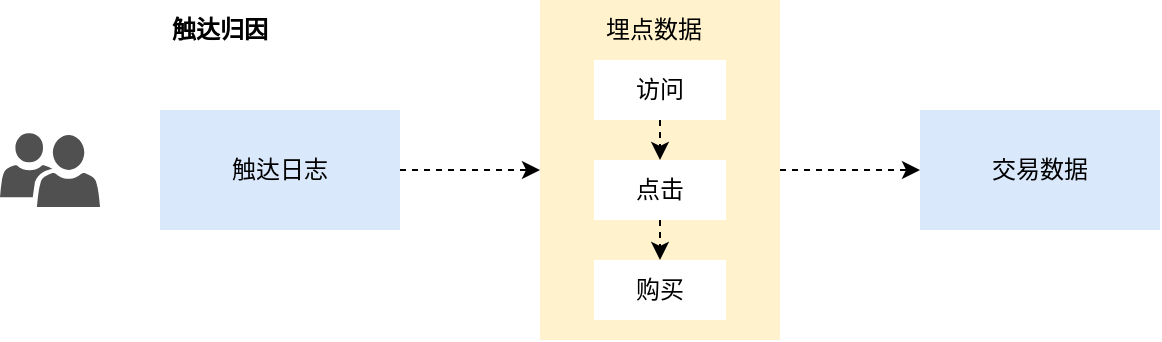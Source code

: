 <mxfile version="20.8.23" type="github">
  <diagram name="第 1 页" id="XRB03xl3J-LovOGTKf1S">
    <mxGraphModel dx="1249" dy="465" grid="1" gridSize="10" guides="1" tooltips="1" connect="1" arrows="1" fold="1" page="1" pageScale="1" pageWidth="827" pageHeight="1169" math="0" shadow="0">
      <root>
        <mxCell id="0" />
        <mxCell id="1" parent="0" />
        <mxCell id="d_3fRBbeIFmbs4PP51If-1" value="" style="pointerEvents=1;shadow=0;dashed=0;html=1;strokeColor=none;labelPosition=center;verticalLabelPosition=bottom;verticalAlign=top;align=center;fillColor=#505050;shape=mxgraph.mscae.intune.user_group;hachureGap=4;fontFamily=Architects Daughter;fontSource=https%3A%2F%2Ffonts.googleapis.com%2Fcss%3Ffamily%3DArchitects%2BDaughter;fontSize=20;" parent="1" vertex="1">
          <mxGeometry x="70" y="176.5" width="50" height="37" as="geometry" />
        </mxCell>
        <mxCell id="d_3fRBbeIFmbs4PP51If-8" style="edgeStyle=orthogonalEdgeStyle;rounded=0;orthogonalLoop=1;jettySize=auto;html=1;exitX=1;exitY=0.5;exitDx=0;exitDy=0;dashed=1;" parent="1" source="d_3fRBbeIFmbs4PP51If-5" target="d_3fRBbeIFmbs4PP51If-6" edge="1">
          <mxGeometry relative="1" as="geometry" />
        </mxCell>
        <mxCell id="d_3fRBbeIFmbs4PP51If-5" value="触达日志" style="rounded=0;whiteSpace=wrap;html=1;strokeColor=none;fillColor=#dae8fc;" parent="1" vertex="1">
          <mxGeometry x="150" y="165" width="120" height="60" as="geometry" />
        </mxCell>
        <mxCell id="d_3fRBbeIFmbs4PP51If-9" style="edgeStyle=orthogonalEdgeStyle;rounded=0;orthogonalLoop=1;jettySize=auto;html=1;exitX=1;exitY=0.5;exitDx=0;exitDy=0;dashed=1;" parent="1" source="d_3fRBbeIFmbs4PP51If-6" target="d_3fRBbeIFmbs4PP51If-7" edge="1">
          <mxGeometry relative="1" as="geometry" />
        </mxCell>
        <mxCell id="d_3fRBbeIFmbs4PP51If-6" value="" style="rounded=0;whiteSpace=wrap;html=1;fillColor=#fff2cc;strokeColor=none;" parent="1" vertex="1">
          <mxGeometry x="340" y="110" width="120" height="170" as="geometry" />
        </mxCell>
        <mxCell id="d_3fRBbeIFmbs4PP51If-7" value="交易数据" style="rounded=0;whiteSpace=wrap;html=1;strokeColor=none;fillColor=#dae8fc;" parent="1" vertex="1">
          <mxGeometry x="530" y="165" width="120" height="60" as="geometry" />
        </mxCell>
        <mxCell id="d_3fRBbeIFmbs4PP51If-15" style="edgeStyle=orthogonalEdgeStyle;rounded=0;orthogonalLoop=1;jettySize=auto;html=1;exitX=0.5;exitY=1;exitDx=0;exitDy=0;entryX=0.5;entryY=0;entryDx=0;entryDy=0;dashed=1;" parent="1" source="d_3fRBbeIFmbs4PP51If-11" target="d_3fRBbeIFmbs4PP51If-12" edge="1">
          <mxGeometry relative="1" as="geometry" />
        </mxCell>
        <mxCell id="d_3fRBbeIFmbs4PP51If-11" value="访问" style="rounded=0;whiteSpace=wrap;html=1;strokeColor=none;" parent="1" vertex="1">
          <mxGeometry x="367" y="140" width="66" height="30" as="geometry" />
        </mxCell>
        <mxCell id="d_3fRBbeIFmbs4PP51If-16" style="edgeStyle=orthogonalEdgeStyle;rounded=0;orthogonalLoop=1;jettySize=auto;html=1;exitX=0.5;exitY=1;exitDx=0;exitDy=0;entryX=0.5;entryY=0;entryDx=0;entryDy=0;dashed=1;" parent="1" source="d_3fRBbeIFmbs4PP51If-12" target="d_3fRBbeIFmbs4PP51If-13" edge="1">
          <mxGeometry relative="1" as="geometry" />
        </mxCell>
        <mxCell id="d_3fRBbeIFmbs4PP51If-12" value="点击" style="rounded=0;whiteSpace=wrap;html=1;strokeColor=none;" parent="1" vertex="1">
          <mxGeometry x="367" y="190" width="66" height="30" as="geometry" />
        </mxCell>
        <mxCell id="d_3fRBbeIFmbs4PP51If-13" value="购买" style="rounded=0;whiteSpace=wrap;html=1;strokeColor=none;" parent="1" vertex="1">
          <mxGeometry x="367" y="240" width="66" height="30" as="geometry" />
        </mxCell>
        <mxCell id="d_3fRBbeIFmbs4PP51If-14" value="埋点数据" style="text;html=1;strokeColor=none;fillColor=none;align=center;verticalAlign=middle;whiteSpace=wrap;rounded=0;" parent="1" vertex="1">
          <mxGeometry x="367" y="110" width="60" height="30" as="geometry" />
        </mxCell>
        <mxCell id="d_3fRBbeIFmbs4PP51If-21" value="&lt;b&gt;触达归因&lt;/b&gt;" style="text;html=1;strokeColor=none;fillColor=none;align=center;verticalAlign=middle;whiteSpace=wrap;rounded=0;" parent="1" vertex="1">
          <mxGeometry x="150" y="110" width="60" height="30" as="geometry" />
        </mxCell>
      </root>
    </mxGraphModel>
  </diagram>
</mxfile>
